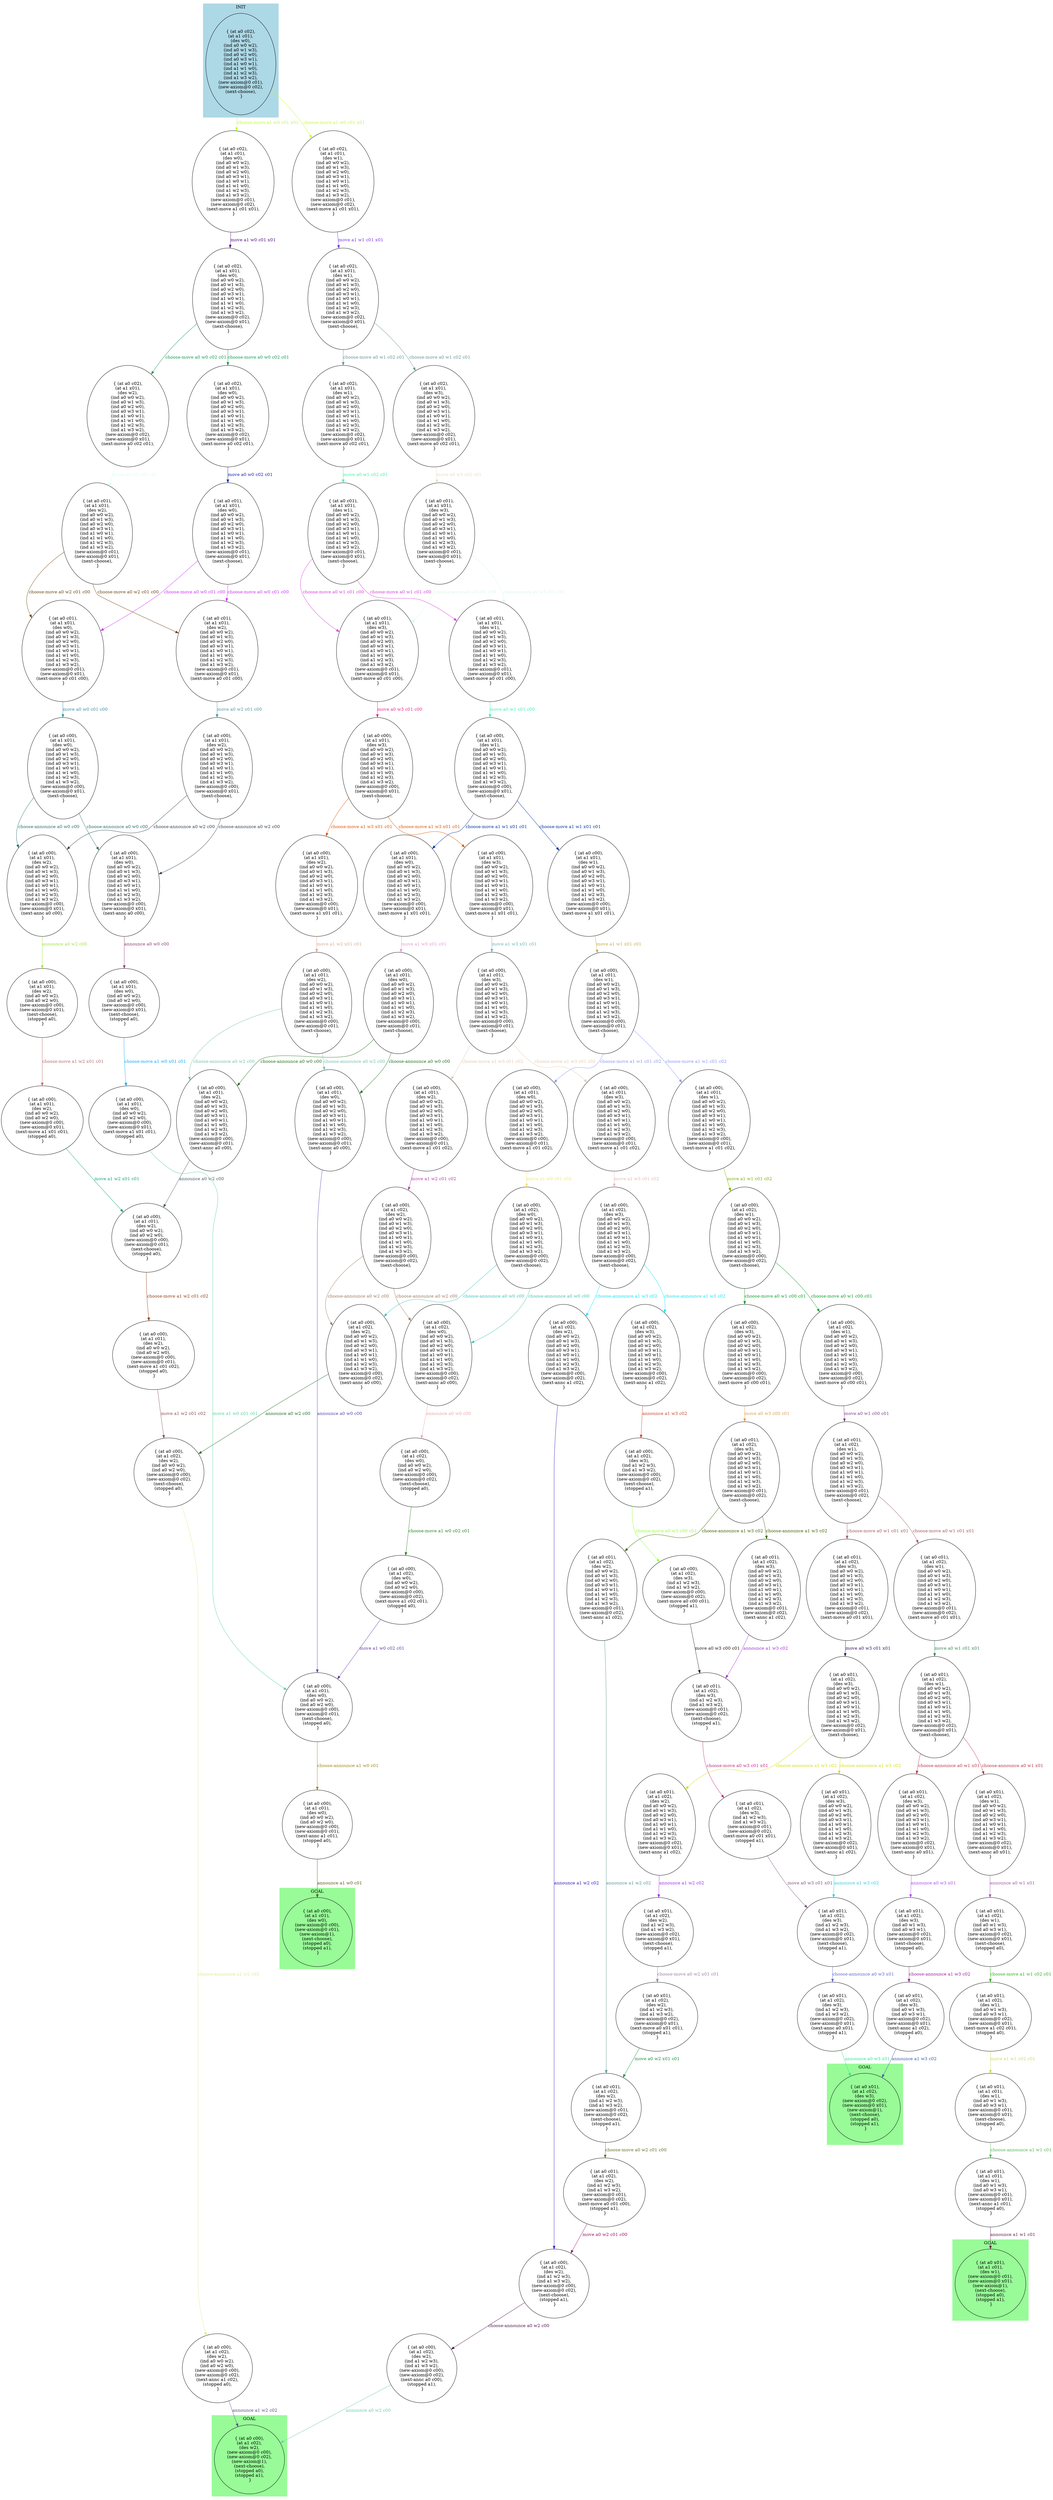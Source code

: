 digraph G {
0 [label="{ (at a0 c02),
(at a1 c01),
(des w0),
(ind a0 w0 w2),
(ind a0 w1 w3),
(ind a0 w2 w0),
(ind a0 w3 w1),
(ind a1 w0 w1),
(ind a1 w1 w0),
(ind a1 w2 w3),
(ind a1 w3 w2),
(new-axiom@0 c01),
(new-axiom@0 c02),
(next-choose),
 }"];
1 [label="{ (at a0 c02),
(at a1 c01),
(des w1),
(ind a0 w0 w2),
(ind a0 w1 w3),
(ind a0 w2 w0),
(ind a0 w3 w1),
(ind a1 w0 w1),
(ind a1 w1 w0),
(ind a1 w2 w3),
(ind a1 w3 w2),
(new-axiom@0 c01),
(new-axiom@0 c02),
(next-move a1 c01 x01),
 }"];
2 [label="{ (at a0 c02),
(at a1 c01),
(des w0),
(ind a0 w0 w2),
(ind a0 w1 w3),
(ind a0 w2 w0),
(ind a0 w3 w1),
(ind a1 w0 w1),
(ind a1 w1 w0),
(ind a1 w2 w3),
(ind a1 w3 w2),
(new-axiom@0 c01),
(new-axiom@0 c02),
(next-move a1 c01 x01),
 }"];
3 [label="{ (at a0 c02),
(at a1 x01),
(des w1),
(ind a0 w0 w2),
(ind a0 w1 w3),
(ind a0 w2 w0),
(ind a0 w3 w1),
(ind a1 w0 w1),
(ind a1 w1 w0),
(ind a1 w2 w3),
(ind a1 w3 w2),
(new-axiom@0 c02),
(new-axiom@0 x01),
(next-choose),
 }"];
4 [label="{ (at a0 c02),
(at a1 x01),
(des w0),
(ind a0 w0 w2),
(ind a0 w1 w3),
(ind a0 w2 w0),
(ind a0 w3 w1),
(ind a1 w0 w1),
(ind a1 w1 w0),
(ind a1 w2 w3),
(ind a1 w3 w2),
(new-axiom@0 c02),
(new-axiom@0 x01),
(next-choose),
 }"];
5 [label="{ (at a0 c02),
(at a1 x01),
(des w1),
(ind a0 w0 w2),
(ind a0 w1 w3),
(ind a0 w2 w0),
(ind a0 w3 w1),
(ind a1 w0 w1),
(ind a1 w1 w0),
(ind a1 w2 w3),
(ind a1 w3 w2),
(new-axiom@0 c02),
(new-axiom@0 x01),
(next-move a0 c02 c01),
 }"];
6 [label="{ (at a0 c02),
(at a1 x01),
(des w3),
(ind a0 w0 w2),
(ind a0 w1 w3),
(ind a0 w2 w0),
(ind a0 w3 w1),
(ind a1 w0 w1),
(ind a1 w1 w0),
(ind a1 w2 w3),
(ind a1 w3 w2),
(new-axiom@0 c02),
(new-axiom@0 x01),
(next-move a0 c02 c01),
 }"];
7 [label="{ (at a0 c02),
(at a1 x01),
(des w2),
(ind a0 w0 w2),
(ind a0 w1 w3),
(ind a0 w2 w0),
(ind a0 w3 w1),
(ind a1 w0 w1),
(ind a1 w1 w0),
(ind a1 w2 w3),
(ind a1 w3 w2),
(new-axiom@0 c02),
(new-axiom@0 x01),
(next-move a0 c02 c01),
 }"];
8 [label="{ (at a0 c02),
(at a1 x01),
(des w0),
(ind a0 w0 w2),
(ind a0 w1 w3),
(ind a0 w2 w0),
(ind a0 w3 w1),
(ind a1 w0 w1),
(ind a1 w1 w0),
(ind a1 w2 w3),
(ind a1 w3 w2),
(new-axiom@0 c02),
(new-axiom@0 x01),
(next-move a0 c02 c01),
 }"];
9 [label="{ (at a0 c01),
(at a1 x01),
(des w1),
(ind a0 w0 w2),
(ind a0 w1 w3),
(ind a0 w2 w0),
(ind a0 w3 w1),
(ind a1 w0 w1),
(ind a1 w1 w0),
(ind a1 w2 w3),
(ind a1 w3 w2),
(new-axiom@0 c01),
(new-axiom@0 x01),
(next-choose),
 }"];
10 [label="{ (at a0 c01),
(at a1 x01),
(des w3),
(ind a0 w0 w2),
(ind a0 w1 w3),
(ind a0 w2 w0),
(ind a0 w3 w1),
(ind a1 w0 w1),
(ind a1 w1 w0),
(ind a1 w2 w3),
(ind a1 w3 w2),
(new-axiom@0 c01),
(new-axiom@0 x01),
(next-choose),
 }"];
11 [label="{ (at a0 c01),
(at a1 x01),
(des w2),
(ind a0 w0 w2),
(ind a0 w1 w3),
(ind a0 w2 w0),
(ind a0 w3 w1),
(ind a1 w0 w1),
(ind a1 w1 w0),
(ind a1 w2 w3),
(ind a1 w3 w2),
(new-axiom@0 c01),
(new-axiom@0 x01),
(next-choose),
 }"];
12 [label="{ (at a0 c01),
(at a1 x01),
(des w0),
(ind a0 w0 w2),
(ind a0 w1 w3),
(ind a0 w2 w0),
(ind a0 w3 w1),
(ind a1 w0 w1),
(ind a1 w1 w0),
(ind a1 w2 w3),
(ind a1 w3 w2),
(new-axiom@0 c01),
(new-axiom@0 x01),
(next-choose),
 }"];
13 [label="{ (at a0 c01),
(at a1 x01),
(des w3),
(ind a0 w0 w2),
(ind a0 w1 w3),
(ind a0 w2 w0),
(ind a0 w3 w1),
(ind a1 w0 w1),
(ind a1 w1 w0),
(ind a1 w2 w3),
(ind a1 w3 w2),
(new-axiom@0 c01),
(new-axiom@0 x01),
(next-move a0 c01 c00),
 }"];
14 [label="{ (at a0 c01),
(at a1 x01),
(des w1),
(ind a0 w0 w2),
(ind a0 w1 w3),
(ind a0 w2 w0),
(ind a0 w3 w1),
(ind a1 w0 w1),
(ind a1 w1 w0),
(ind a1 w2 w3),
(ind a1 w3 w2),
(new-axiom@0 c01),
(new-axiom@0 x01),
(next-move a0 c01 c00),
 }"];
15 [label="{ (at a0 c01),
(at a1 x01),
(des w0),
(ind a0 w0 w2),
(ind a0 w1 w3),
(ind a0 w2 w0),
(ind a0 w3 w1),
(ind a1 w0 w1),
(ind a1 w1 w0),
(ind a1 w2 w3),
(ind a1 w3 w2),
(new-axiom@0 c01),
(new-axiom@0 x01),
(next-move a0 c01 c00),
 }"];
16 [label="{ (at a0 c01),
(at a1 x01),
(des w2),
(ind a0 w0 w2),
(ind a0 w1 w3),
(ind a0 w2 w0),
(ind a0 w3 w1),
(ind a1 w0 w1),
(ind a1 w1 w0),
(ind a1 w2 w3),
(ind a1 w3 w2),
(new-axiom@0 c01),
(new-axiom@0 x01),
(next-move a0 c01 c00),
 }"];
17 [label="{ (at a0 c00),
(at a1 x01),
(des w3),
(ind a0 w0 w2),
(ind a0 w1 w3),
(ind a0 w2 w0),
(ind a0 w3 w1),
(ind a1 w0 w1),
(ind a1 w1 w0),
(ind a1 w2 w3),
(ind a1 w3 w2),
(new-axiom@0 c00),
(new-axiom@0 x01),
(next-choose),
 }"];
18 [label="{ (at a0 c00),
(at a1 x01),
(des w1),
(ind a0 w0 w2),
(ind a0 w1 w3),
(ind a0 w2 w0),
(ind a0 w3 w1),
(ind a1 w0 w1),
(ind a1 w1 w0),
(ind a1 w2 w3),
(ind a1 w3 w2),
(new-axiom@0 c00),
(new-axiom@0 x01),
(next-choose),
 }"];
19 [label="{ (at a0 c00),
(at a1 x01),
(des w0),
(ind a0 w0 w2),
(ind a0 w1 w3),
(ind a0 w2 w0),
(ind a0 w3 w1),
(ind a1 w0 w1),
(ind a1 w1 w0),
(ind a1 w2 w3),
(ind a1 w3 w2),
(new-axiom@0 c00),
(new-axiom@0 x01),
(next-choose),
 }"];
20 [label="{ (at a0 c00),
(at a1 x01),
(des w2),
(ind a0 w0 w2),
(ind a0 w1 w3),
(ind a0 w2 w0),
(ind a0 w3 w1),
(ind a1 w0 w1),
(ind a1 w1 w0),
(ind a1 w2 w3),
(ind a1 w3 w2),
(new-axiom@0 c00),
(new-axiom@0 x01),
(next-choose),
 }"];
21 [label="{ (at a0 c00),
(at a1 x01),
(des w3),
(ind a0 w0 w2),
(ind a0 w1 w3),
(ind a0 w2 w0),
(ind a0 w3 w1),
(ind a1 w0 w1),
(ind a1 w1 w0),
(ind a1 w2 w3),
(ind a1 w3 w2),
(new-axiom@0 c00),
(new-axiom@0 x01),
(next-move a1 x01 c01),
 }"];
22 [label="{ (at a0 c00),
(at a1 x01),
(des w2),
(ind a0 w0 w2),
(ind a0 w1 w3),
(ind a0 w2 w0),
(ind a0 w3 w1),
(ind a1 w0 w1),
(ind a1 w1 w0),
(ind a1 w2 w3),
(ind a1 w3 w2),
(new-axiom@0 c00),
(new-axiom@0 x01),
(next-move a1 x01 c01),
 }"];
23 [label="{ (at a0 c00),
(at a1 x01),
(des w0),
(ind a0 w0 w2),
(ind a0 w1 w3),
(ind a0 w2 w0),
(ind a0 w3 w1),
(ind a1 w0 w1),
(ind a1 w1 w0),
(ind a1 w2 w3),
(ind a1 w3 w2),
(new-axiom@0 c00),
(new-axiom@0 x01),
(next-move a1 x01 c01),
 }"];
24 [label="{ (at a0 c00),
(at a1 x01),
(des w1),
(ind a0 w0 w2),
(ind a0 w1 w3),
(ind a0 w2 w0),
(ind a0 w3 w1),
(ind a1 w0 w1),
(ind a1 w1 w0),
(ind a1 w2 w3),
(ind a1 w3 w2),
(new-axiom@0 c00),
(new-axiom@0 x01),
(next-move a1 x01 c01),
 }"];
25 [label="{ (at a0 c00),
(at a1 x01),
(des w2),
(ind a0 w0 w2),
(ind a0 w1 w3),
(ind a0 w2 w0),
(ind a0 w3 w1),
(ind a1 w0 w1),
(ind a1 w1 w0),
(ind a1 w2 w3),
(ind a1 w3 w2),
(new-axiom@0 c00),
(new-axiom@0 x01),
(next-annc a0 c00),
 }"];
26 [label="{ (at a0 c00),
(at a1 x01),
(des w0),
(ind a0 w0 w2),
(ind a0 w1 w3),
(ind a0 w2 w0),
(ind a0 w3 w1),
(ind a1 w0 w1),
(ind a1 w1 w0),
(ind a1 w2 w3),
(ind a1 w3 w2),
(new-axiom@0 c00),
(new-axiom@0 x01),
(next-annc a0 c00),
 }"];
27 [label="{ (at a0 c00),
(at a1 c01),
(des w3),
(ind a0 w0 w2),
(ind a0 w1 w3),
(ind a0 w2 w0),
(ind a0 w3 w1),
(ind a1 w0 w1),
(ind a1 w1 w0),
(ind a1 w2 w3),
(ind a1 w3 w2),
(new-axiom@0 c00),
(new-axiom@0 c01),
(next-choose),
 }"];
28 [label="{ (at a0 c00),
(at a1 c01),
(des w2),
(ind a0 w0 w2),
(ind a0 w1 w3),
(ind a0 w2 w0),
(ind a0 w3 w1),
(ind a1 w0 w1),
(ind a1 w1 w0),
(ind a1 w2 w3),
(ind a1 w3 w2),
(new-axiom@0 c00),
(new-axiom@0 c01),
(next-choose),
 }"];
29 [label="{ (at a0 c00),
(at a1 c01),
(des w0),
(ind a0 w0 w2),
(ind a0 w1 w3),
(ind a0 w2 w0),
(ind a0 w3 w1),
(ind a1 w0 w1),
(ind a1 w1 w0),
(ind a1 w2 w3),
(ind a1 w3 w2),
(new-axiom@0 c00),
(new-axiom@0 c01),
(next-choose),
 }"];
30 [label="{ (at a0 c00),
(at a1 c01),
(des w1),
(ind a0 w0 w2),
(ind a0 w1 w3),
(ind a0 w2 w0),
(ind a0 w3 w1),
(ind a1 w0 w1),
(ind a1 w1 w0),
(ind a1 w2 w3),
(ind a1 w3 w2),
(new-axiom@0 c00),
(new-axiom@0 c01),
(next-choose),
 }"];
31 [label="{ (at a0 c00),
(at a1 x01),
(des w2),
(ind a0 w0 w2),
(ind a0 w2 w0),
(new-axiom@0 c00),
(new-axiom@0 x01),
(next-choose),
(stopped a0),
 }"];
32 [label="{ (at a0 c00),
(at a1 x01),
(des w0),
(ind a0 w0 w2),
(ind a0 w2 w0),
(new-axiom@0 c00),
(new-axiom@0 x01),
(next-choose),
(stopped a0),
 }"];
33 [label="{ (at a0 c00),
(at a1 c01),
(des w2),
(ind a0 w0 w2),
(ind a0 w1 w3),
(ind a0 w2 w0),
(ind a0 w3 w1),
(ind a1 w0 w1),
(ind a1 w1 w0),
(ind a1 w2 w3),
(ind a1 w3 w2),
(new-axiom@0 c00),
(new-axiom@0 c01),
(next-move a1 c01 c02),
 }"];
34 [label="{ (at a0 c00),
(at a1 c01),
(des w3),
(ind a0 w0 w2),
(ind a0 w1 w3),
(ind a0 w2 w0),
(ind a0 w3 w1),
(ind a1 w0 w1),
(ind a1 w1 w0),
(ind a1 w2 w3),
(ind a1 w3 w2),
(new-axiom@0 c00),
(new-axiom@0 c01),
(next-move a1 c01 c02),
 }"];
35 [label="{ (at a0 c00),
(at a1 c01),
(des w2),
(ind a0 w0 w2),
(ind a0 w1 w3),
(ind a0 w2 w0),
(ind a0 w3 w1),
(ind a1 w0 w1),
(ind a1 w1 w0),
(ind a1 w2 w3),
(ind a1 w3 w2),
(new-axiom@0 c00),
(new-axiom@0 c01),
(next-annc a0 c00),
 }"];
36 [label="{ (at a0 c00),
(at a1 c01),
(des w0),
(ind a0 w0 w2),
(ind a0 w1 w3),
(ind a0 w2 w0),
(ind a0 w3 w1),
(ind a1 w0 w1),
(ind a1 w1 w0),
(ind a1 w2 w3),
(ind a1 w3 w2),
(new-axiom@0 c00),
(new-axiom@0 c01),
(next-annc a0 c00),
 }"];
37 [label="{ (at a0 c00),
(at a1 c01),
(des w0),
(ind a0 w0 w2),
(ind a0 w1 w3),
(ind a0 w2 w0),
(ind a0 w3 w1),
(ind a1 w0 w1),
(ind a1 w1 w0),
(ind a1 w2 w3),
(ind a1 w3 w2),
(new-axiom@0 c00),
(new-axiom@0 c01),
(next-move a1 c01 c02),
 }"];
38 [label="{ (at a0 c00),
(at a1 c01),
(des w1),
(ind a0 w0 w2),
(ind a0 w1 w3),
(ind a0 w2 w0),
(ind a0 w3 w1),
(ind a1 w0 w1),
(ind a1 w1 w0),
(ind a1 w2 w3),
(ind a1 w3 w2),
(new-axiom@0 c00),
(new-axiom@0 c01),
(next-move a1 c01 c02),
 }"];
39 [label="{ (at a0 c00),
(at a1 x01),
(des w2),
(ind a0 w0 w2),
(ind a0 w2 w0),
(new-axiom@0 c00),
(new-axiom@0 x01),
(next-move a1 x01 c01),
(stopped a0),
 }"];
40 [label="{ (at a0 c00),
(at a1 x01),
(des w0),
(ind a0 w0 w2),
(ind a0 w2 w0),
(new-axiom@0 c00),
(new-axiom@0 x01),
(next-move a1 x01 c01),
(stopped a0),
 }"];
41 [label="{ (at a0 c00),
(at a1 c02),
(des w2),
(ind a0 w0 w2),
(ind a0 w1 w3),
(ind a0 w2 w0),
(ind a0 w3 w1),
(ind a1 w0 w1),
(ind a1 w1 w0),
(ind a1 w2 w3),
(ind a1 w3 w2),
(new-axiom@0 c00),
(new-axiom@0 c02),
(next-choose),
 }"];
42 [label="{ (at a0 c00),
(at a1 c02),
(des w3),
(ind a0 w0 w2),
(ind a0 w1 w3),
(ind a0 w2 w0),
(ind a0 w3 w1),
(ind a1 w0 w1),
(ind a1 w1 w0),
(ind a1 w2 w3),
(ind a1 w3 w2),
(new-axiom@0 c00),
(new-axiom@0 c02),
(next-choose),
 }"];
43 [label="{ (at a0 c00),
(at a1 c01),
(des w2),
(ind a0 w0 w2),
(ind a0 w2 w0),
(new-axiom@0 c00),
(new-axiom@0 c01),
(next-choose),
(stopped a0),
 }"];
44 [label="{ (at a0 c00),
(at a1 c01),
(des w0),
(ind a0 w0 w2),
(ind a0 w2 w0),
(new-axiom@0 c00),
(new-axiom@0 c01),
(next-choose),
(stopped a0),
 }"];
45 [label="{ (at a0 c00),
(at a1 c02),
(des w0),
(ind a0 w0 w2),
(ind a0 w1 w3),
(ind a0 w2 w0),
(ind a0 w3 w1),
(ind a1 w0 w1),
(ind a1 w1 w0),
(ind a1 w2 w3),
(ind a1 w3 w2),
(new-axiom@0 c00),
(new-axiom@0 c02),
(next-choose),
 }"];
46 [label="{ (at a0 c00),
(at a1 c02),
(des w1),
(ind a0 w0 w2),
(ind a0 w1 w3),
(ind a0 w2 w0),
(ind a0 w3 w1),
(ind a1 w0 w1),
(ind a1 w1 w0),
(ind a1 w2 w3),
(ind a1 w3 w2),
(new-axiom@0 c00),
(new-axiom@0 c02),
(next-choose),
 }"];
47 [label="{ (at a0 c00),
(at a1 c02),
(des w2),
(ind a0 w0 w2),
(ind a0 w1 w3),
(ind a0 w2 w0),
(ind a0 w3 w1),
(ind a1 w0 w1),
(ind a1 w1 w0),
(ind a1 w2 w3),
(ind a1 w3 w2),
(new-axiom@0 c00),
(new-axiom@0 c02),
(next-annc a0 c00),
 }"];
48 [label="{ (at a0 c00),
(at a1 c02),
(des w0),
(ind a0 w0 w2),
(ind a0 w1 w3),
(ind a0 w2 w0),
(ind a0 w3 w1),
(ind a1 w0 w1),
(ind a1 w1 w0),
(ind a1 w2 w3),
(ind a1 w3 w2),
(new-axiom@0 c00),
(new-axiom@0 c02),
(next-annc a0 c00),
 }"];
49 [label="{ (at a0 c00),
(at a1 c02),
(des w3),
(ind a0 w0 w2),
(ind a0 w1 w3),
(ind a0 w2 w0),
(ind a0 w3 w1),
(ind a1 w0 w1),
(ind a1 w1 w0),
(ind a1 w2 w3),
(ind a1 w3 w2),
(new-axiom@0 c00),
(new-axiom@0 c02),
(next-annc a1 c02),
 }"];
50 [label="{ (at a0 c00),
(at a1 c02),
(des w2),
(ind a0 w0 w2),
(ind a0 w1 w3),
(ind a0 w2 w0),
(ind a0 w3 w1),
(ind a1 w0 w1),
(ind a1 w1 w0),
(ind a1 w2 w3),
(ind a1 w3 w2),
(new-axiom@0 c00),
(new-axiom@0 c02),
(next-annc a1 c02),
 }"];
51 [label="{ (at a0 c00),
(at a1 c01),
(des w2),
(ind a0 w0 w2),
(ind a0 w2 w0),
(new-axiom@0 c00),
(new-axiom@0 c01),
(next-move a1 c01 c02),
(stopped a0),
 }"];
52 [label="{ (at a0 c00),
(at a1 c01),
(des w0),
(ind a0 w0 w2),
(ind a0 w2 w0),
(new-axiom@0 c00),
(new-axiom@0 c01),
(next-annc a1 c01),
(stopped a0),
 }"];
53 [label="{ (at a0 c00),
(at a1 c02),
(des w3),
(ind a0 w0 w2),
(ind a0 w1 w3),
(ind a0 w2 w0),
(ind a0 w3 w1),
(ind a1 w0 w1),
(ind a1 w1 w0),
(ind a1 w2 w3),
(ind a1 w3 w2),
(new-axiom@0 c00),
(new-axiom@0 c02),
(next-move a0 c00 c01),
 }"];
54 [label="{ (at a0 c00),
(at a1 c02),
(des w1),
(ind a0 w0 w2),
(ind a0 w1 w3),
(ind a0 w2 w0),
(ind a0 w3 w1),
(ind a1 w0 w1),
(ind a1 w1 w0),
(ind a1 w2 w3),
(ind a1 w3 w2),
(new-axiom@0 c00),
(new-axiom@0 c02),
(next-move a0 c00 c01),
 }"];
55 [label="{ (at a0 c00),
(at a1 c02),
(des w2),
(ind a0 w0 w2),
(ind a0 w2 w0),
(new-axiom@0 c00),
(new-axiom@0 c02),
(next-choose),
(stopped a0),
 }"];
56 [label="{ (at a0 c00),
(at a1 c02),
(des w0),
(ind a0 w0 w2),
(ind a0 w2 w0),
(new-axiom@0 c00),
(new-axiom@0 c02),
(next-choose),
(stopped a0),
 }"];
57 [label="{ (at a0 c00),
(at a1 c02),
(des w3),
(ind a1 w2 w3),
(ind a1 w3 w2),
(new-axiom@0 c00),
(new-axiom@0 c02),
(next-choose),
(stopped a1),
 }"];
58 [label="{ (at a0 c00),
(at a1 c02),
(des w2),
(ind a1 w2 w3),
(ind a1 w3 w2),
(new-axiom@0 c00),
(new-axiom@0 c02),
(next-choose),
(stopped a1),
 }"];
59 [label="{ (at a0 c00),
(at a1 c01),
(des w0),
(new-axiom@0 c00),
(new-axiom@0 c01),
(new-axiom@1),
(next-choose),
(stopped a0),
(stopped a1),
 }"];
60 [label="{ (at a0 c01),
(at a1 c02),
(des w3),
(ind a0 w0 w2),
(ind a0 w1 w3),
(ind a0 w2 w0),
(ind a0 w3 w1),
(ind a1 w0 w1),
(ind a1 w1 w0),
(ind a1 w2 w3),
(ind a1 w3 w2),
(new-axiom@0 c01),
(new-axiom@0 c02),
(next-choose),
 }"];
61 [label="{ (at a0 c01),
(at a1 c02),
(des w1),
(ind a0 w0 w2),
(ind a0 w1 w3),
(ind a0 w2 w0),
(ind a0 w3 w1),
(ind a1 w0 w1),
(ind a1 w1 w0),
(ind a1 w2 w3),
(ind a1 w3 w2),
(new-axiom@0 c01),
(new-axiom@0 c02),
(next-choose),
 }"];
62 [label="{ (at a0 c00),
(at a1 c02),
(des w2),
(ind a0 w0 w2),
(ind a0 w2 w0),
(new-axiom@0 c00),
(new-axiom@0 c02),
(next-annc a1 c02),
(stopped a0),
 }"];
63 [label="{ (at a0 c00),
(at a1 c02),
(des w0),
(ind a0 w0 w2),
(ind a0 w2 w0),
(new-axiom@0 c00),
(new-axiom@0 c02),
(next-move a1 c02 c01),
(stopped a0),
 }"];
64 [label="{ (at a0 c00),
(at a1 c02),
(des w3),
(ind a1 w2 w3),
(ind a1 w3 w2),
(new-axiom@0 c00),
(new-axiom@0 c02),
(next-move a0 c00 c01),
(stopped a1),
 }"];
65 [label="{ (at a0 c00),
(at a1 c02),
(des w2),
(ind a1 w2 w3),
(ind a1 w3 w2),
(new-axiom@0 c00),
(new-axiom@0 c02),
(next-annc a0 c00),
(stopped a1),
 }"];
66 [label="{ (at a0 c01),
(at a1 c02),
(des w3),
(ind a0 w0 w2),
(ind a0 w1 w3),
(ind a0 w2 w0),
(ind a0 w3 w1),
(ind a1 w0 w1),
(ind a1 w1 w0),
(ind a1 w2 w3),
(ind a1 w3 w2),
(new-axiom@0 c01),
(new-axiom@0 c02),
(next-annc a1 c02),
 }"];
67 [label="{ (at a0 c01),
(at a1 c02),
(des w2),
(ind a0 w0 w2),
(ind a0 w1 w3),
(ind a0 w2 w0),
(ind a0 w3 w1),
(ind a1 w0 w1),
(ind a1 w1 w0),
(ind a1 w2 w3),
(ind a1 w3 w2),
(new-axiom@0 c01),
(new-axiom@0 c02),
(next-annc a1 c02),
 }"];
68 [label="{ (at a0 c01),
(at a1 c02),
(des w1),
(ind a0 w0 w2),
(ind a0 w1 w3),
(ind a0 w2 w0),
(ind a0 w3 w1),
(ind a1 w0 w1),
(ind a1 w1 w0),
(ind a1 w2 w3),
(ind a1 w3 w2),
(new-axiom@0 c01),
(new-axiom@0 c02),
(next-move a0 c01 x01),
 }"];
69 [label="{ (at a0 c01),
(at a1 c02),
(des w3),
(ind a0 w0 w2),
(ind a0 w1 w3),
(ind a0 w2 w0),
(ind a0 w3 w1),
(ind a1 w0 w1),
(ind a1 w1 w0),
(ind a1 w2 w3),
(ind a1 w3 w2),
(new-axiom@0 c01),
(new-axiom@0 c02),
(next-move a0 c01 x01),
 }"];
70 [label="{ (at a0 c00),
(at a1 c02),
(des w2),
(new-axiom@0 c00),
(new-axiom@0 c02),
(new-axiom@1),
(next-choose),
(stopped a0),
(stopped a1),
 }"];
71 [label="{ (at a0 c01),
(at a1 c02),
(des w3),
(ind a1 w2 w3),
(ind a1 w3 w2),
(new-axiom@0 c01),
(new-axiom@0 c02),
(next-choose),
(stopped a1),
 }"];
72 [label="{ (at a0 c01),
(at a1 c02),
(des w2),
(ind a1 w2 w3),
(ind a1 w3 w2),
(new-axiom@0 c01),
(new-axiom@0 c02),
(next-choose),
(stopped a1),
 }"];
73 [label="{ (at a0 x01),
(at a1 c02),
(des w1),
(ind a0 w0 w2),
(ind a0 w1 w3),
(ind a0 w2 w0),
(ind a0 w3 w1),
(ind a1 w0 w1),
(ind a1 w1 w0),
(ind a1 w2 w3),
(ind a1 w3 w2),
(new-axiom@0 c02),
(new-axiom@0 x01),
(next-choose),
 }"];
74 [label="{ (at a0 x01),
(at a1 c02),
(des w3),
(ind a0 w0 w2),
(ind a0 w1 w3),
(ind a0 w2 w0),
(ind a0 w3 w1),
(ind a1 w0 w1),
(ind a1 w1 w0),
(ind a1 w2 w3),
(ind a1 w3 w2),
(new-axiom@0 c02),
(new-axiom@0 x01),
(next-choose),
 }"];
75 [label="{ (at a0 c01),
(at a1 c02),
(des w3),
(ind a1 w2 w3),
(ind a1 w3 w2),
(new-axiom@0 c01),
(new-axiom@0 c02),
(next-move a0 c01 x01),
(stopped a1),
 }"];
76 [label="{ (at a0 c01),
(at a1 c02),
(des w2),
(ind a1 w2 w3),
(ind a1 w3 w2),
(new-axiom@0 c01),
(new-axiom@0 c02),
(next-move a0 c01 c00),
(stopped a1),
 }"];
77 [label="{ (at a0 x01),
(at a1 c02),
(des w1),
(ind a0 w0 w2),
(ind a0 w1 w3),
(ind a0 w2 w0),
(ind a0 w3 w1),
(ind a1 w0 w1),
(ind a1 w1 w0),
(ind a1 w2 w3),
(ind a1 w3 w2),
(new-axiom@0 c02),
(new-axiom@0 x01),
(next-annc a0 x01),
 }"];
78 [label="{ (at a0 x01),
(at a1 c02),
(des w3),
(ind a0 w0 w2),
(ind a0 w1 w3),
(ind a0 w2 w0),
(ind a0 w3 w1),
(ind a1 w0 w1),
(ind a1 w1 w0),
(ind a1 w2 w3),
(ind a1 w3 w2),
(new-axiom@0 c02),
(new-axiom@0 x01),
(next-annc a0 x01),
 }"];
79 [label="{ (at a0 x01),
(at a1 c02),
(des w3),
(ind a0 w0 w2),
(ind a0 w1 w3),
(ind a0 w2 w0),
(ind a0 w3 w1),
(ind a1 w0 w1),
(ind a1 w1 w0),
(ind a1 w2 w3),
(ind a1 w3 w2),
(new-axiom@0 c02),
(new-axiom@0 x01),
(next-annc a1 c02),
 }"];
80 [label="{ (at a0 x01),
(at a1 c02),
(des w2),
(ind a0 w0 w2),
(ind a0 w1 w3),
(ind a0 w2 w0),
(ind a0 w3 w1),
(ind a1 w0 w1),
(ind a1 w1 w0),
(ind a1 w2 w3),
(ind a1 w3 w2),
(new-axiom@0 c02),
(new-axiom@0 x01),
(next-annc a1 c02),
 }"];
81 [label="{ (at a0 x01),
(at a1 c02),
(des w3),
(ind a1 w2 w3),
(ind a1 w3 w2),
(new-axiom@0 c02),
(new-axiom@0 x01),
(next-choose),
(stopped a1),
 }"];
82 [label="{ (at a0 x01),
(at a1 c02),
(des w1),
(ind a0 w1 w3),
(ind a0 w3 w1),
(new-axiom@0 c02),
(new-axiom@0 x01),
(next-choose),
(stopped a0),
 }"];
83 [label="{ (at a0 x01),
(at a1 c02),
(des w3),
(ind a0 w1 w3),
(ind a0 w3 w1),
(new-axiom@0 c02),
(new-axiom@0 x01),
(next-choose),
(stopped a0),
 }"];
84 [label="{ (at a0 x01),
(at a1 c02),
(des w2),
(ind a1 w2 w3),
(ind a1 w3 w2),
(new-axiom@0 c02),
(new-axiom@0 x01),
(next-choose),
(stopped a1),
 }"];
85 [label="{ (at a0 x01),
(at a1 c02),
(des w3),
(ind a1 w2 w3),
(ind a1 w3 w2),
(new-axiom@0 c02),
(new-axiom@0 x01),
(next-annc a0 x01),
(stopped a1),
 }"];
86 [label="{ (at a0 x01),
(at a1 c02),
(des w1),
(ind a0 w1 w3),
(ind a0 w3 w1),
(new-axiom@0 c02),
(new-axiom@0 x01),
(next-move a1 c02 c01),
(stopped a0),
 }"];
87 [label="{ (at a0 x01),
(at a1 c02),
(des w3),
(ind a0 w1 w3),
(ind a0 w3 w1),
(new-axiom@0 c02),
(new-axiom@0 x01),
(next-annc a1 c02),
(stopped a0),
 }"];
88 [label="{ (at a0 x01),
(at a1 c02),
(des w2),
(ind a1 w2 w3),
(ind a1 w3 w2),
(new-axiom@0 c02),
(new-axiom@0 x01),
(next-move a0 x01 c01),
(stopped a1),
 }"];
89 [label="{ (at a0 x01),
(at a1 c02),
(des w3),
(new-axiom@0 c02),
(new-axiom@0 x01),
(new-axiom@1),
(next-choose),
(stopped a0),
(stopped a1),
 }"];
90 [label="{ (at a0 x01),
(at a1 c01),
(des w1),
(ind a0 w1 w3),
(ind a0 w3 w1),
(new-axiom@0 c01),
(new-axiom@0 x01),
(next-choose),
(stopped a0),
 }"];
91 [label="{ (at a0 x01),
(at a1 c01),
(des w1),
(ind a0 w1 w3),
(ind a0 w3 w1),
(new-axiom@0 c01),
(new-axiom@0 x01),
(next-annc a1 c01),
(stopped a0),
 }"];
92 [label="{ (at a0 x01),
(at a1 c01),
(des w1),
(new-axiom@0 c01),
(new-axiom@0 x01),
(new-axiom@1),
(next-choose),
(stopped a0),
(stopped a1),
 }"];
0 -> 1 [label="choose-move a1 w0 c01 x01", color="#C1FB2F", fontcolor="#C1FB2F"];
0 -> 2 [label="choose-move a1 w0 c01 x01", color="#C1FB2F", fontcolor="#C1FB2F"];
1 -> 3 [label="move a1 w1 c01 x01", color="#7C34E4", fontcolor="#7C34E4"];
2 -> 4 [label="move a1 w0 c01 x01", color="#531184", fontcolor="#531184"];
3 -> 5 [label="choose-move a0 w1 c02 c01", color="#669397", fontcolor="#669397"];
3 -> 6 [label="choose-move a0 w1 c02 c01", color="#669397", fontcolor="#669397"];
4 -> 7 [label="choose-move a0 w0 c02 c01", color="#139B57", fontcolor="#139B57"];
4 -> 8 [label="choose-move a0 w0 c02 c01", color="#139B57", fontcolor="#139B57"];
5 -> 9 [label="move a0 w1 c02 c01", color="#3AF79A", fontcolor="#3AF79A"];
6 -> 10 [label="move a0 w3 c02 c01", color="#EADDBC", fontcolor="#EADDBC"];
7 -> 11 [label="move a0 w2 c02 c01", color="#D7FDF3", fontcolor="#D7FDF3"];
8 -> 12 [label="move a0 w0 c02 c01", color="#1725B3", fontcolor="#1725B3"];
9 -> 13 [label="choose-move a0 w1 c01 c00", color="#D841DC", fontcolor="#D841DC"];
9 -> 14 [label="choose-move a0 w1 c01 c00", color="#D841DC", fontcolor="#D841DC"];
10 -> 14 [label="choose-move a0 w3 c01 c00", color="#D6F9E4", fontcolor="#D6F9E4"];
10 -> 13 [label="choose-move a0 w3 c01 c00", color="#D6F9E4", fontcolor="#D6F9E4"];
11 -> 15 [label="choose-move a0 w2 c01 c00", color="#6D4812", fontcolor="#6D4812"];
11 -> 16 [label="choose-move a0 w2 c01 c00", color="#6D4812", fontcolor="#6D4812"];
12 -> 16 [label="choose-move a0 w0 c01 c00", color="#CC34F5", fontcolor="#CC34F5"];
12 -> 15 [label="choose-move a0 w0 c01 c00", color="#CC34F5", fontcolor="#CC34F5"];
13 -> 17 [label="move a0 w3 c01 c00", color="#EE298D", fontcolor="#EE298D"];
14 -> 18 [label="move a0 w1 c01 c00", color="#44EBB1", fontcolor="#44EBB1"];
15 -> 19 [label="move a0 w0 c01 c00", color="#3590A6", fontcolor="#3590A6"];
16 -> 20 [label="move a0 w2 c01 c00", color="#52949F", fontcolor="#52949F"];
17 -> 21 [label="choose-move a1 w3 x01 c01", color="#DD5804", fontcolor="#DD5804"];
17 -> 22 [label="choose-move a1 w3 x01 c01", color="#DD5804", fontcolor="#DD5804"];
18 -> 23 [label="choose-move a1 w1 x01 c01", color="#04359D", fontcolor="#04359D"];
18 -> 24 [label="choose-move a1 w1 x01 c01", color="#04359D", fontcolor="#04359D"];
19 -> 25 [label="choose-announce a0 w0 c00", color="#26706A", fontcolor="#26706A"];
19 -> 26 [label="choose-announce a0 w0 c00", color="#26706A", fontcolor="#26706A"];
20 -> 25 [label="choose-announce a0 w2 c00", color="#334552", fontcolor="#334552"];
20 -> 26 [label="choose-announce a0 w2 c00", color="#334552", fontcolor="#334552"];
21 -> 27 [label="move a1 w3 x01 c01", color="#6BB6BC", fontcolor="#6BB6BC"];
22 -> 28 [label="move a1 w2 x01 c01", color="#DAAA8F", fontcolor="#DAAA8F"];
23 -> 29 [label="move a1 w0 x01 c01", color="#E998D7", fontcolor="#E998D7"];
24 -> 30 [label="move a1 w1 x01 c01", color="#C7AA48", fontcolor="#C7AA48"];
25 -> 31 [label="announce a0 w2 c00", color="#9EE33D", fontcolor="#9EE33D"];
26 -> 32 [label="announce a0 w0 c00", color="#90417B", fontcolor="#90417B"];
27 -> 33 [label="choose-move a1 w3 c01 c02", color="#E4C9B5", fontcolor="#E4C9B5"];
27 -> 34 [label="choose-move a1 w3 c01 c02", color="#E4C9B5", fontcolor="#E4C9B5"];
28 -> 35 [label="choose-announce a0 w2 c00", color="#75C0AE", fontcolor="#75C0AE"];
28 -> 36 [label="choose-announce a0 w2 c00", color="#75C0AE", fontcolor="#75C0AE"];
29 -> 35 [label="choose-announce a0 w0 c00", color="#247321", fontcolor="#247321"];
29 -> 36 [label="choose-announce a0 w0 c00", color="#247321", fontcolor="#247321"];
30 -> 37 [label="choose-move a1 w1 c01 c02", color="#8C97F1", fontcolor="#8C97F1"];
30 -> 38 [label="choose-move a1 w1 c01 c02", color="#8C97F1", fontcolor="#8C97F1"];
31 -> 39 [label="choose-move a1 w2 x01 c01", color="#BB6D71", fontcolor="#BB6D71"];
32 -> 40 [label="choose-move a1 w0 x01 c01", color="#16A7F4", fontcolor="#16A7F4"];
33 -> 41 [label="move a1 w2 c01 c02", color="#B242AA", fontcolor="#B242AA"];
34 -> 42 [label="move a1 w3 c01 c02", color="#E6B8B3", fontcolor="#E6B8B3"];
35 -> 43 [label="announce a0 w2 c00", color="#475E69", fontcolor="#475E69"];
36 -> 44 [label="announce a0 w0 c00", color="#5349B5", fontcolor="#5349B5"];
37 -> 45 [label="move a1 w0 c01 c02", color="#F2E373", fontcolor="#F2E373"];
38 -> 46 [label="move a1 w1 c01 c02", color="#74B302", fontcolor="#74B302"];
39 -> 43 [label="move a1 w2 x01 c01", color="#14A27F", fontcolor="#14A27F"];
40 -> 44 [label="move a1 w0 x01 c01", color="#58D19C", fontcolor="#58D19C"];
41 -> 47 [label="choose-announce a0 w2 c00", color="#9F7B60", fontcolor="#9F7B60"];
41 -> 48 [label="choose-announce a0 w2 c00", color="#9F7B60", fontcolor="#9F7B60"];
42 -> 49 [label="choose-announce a1 w3 c02", color="#0AE6FD", fontcolor="#0AE6FD"];
42 -> 50 [label="choose-announce a1 w3 c02", color="#0AE6FD", fontcolor="#0AE6FD"];
43 -> 51 [label="choose-move a1 w2 c01 c02", color="#963F17", fontcolor="#963F17"];
44 -> 52 [label="choose-announce a1 w0 c01", color="#9E8517", fontcolor="#9E8517"];
45 -> 47 [label="choose-announce a0 w0 c00", color="#43C3BA", fontcolor="#43C3BA"];
45 -> 48 [label="choose-announce a0 w0 c00", color="#43C3BA", fontcolor="#43C3BA"];
46 -> 53 [label="choose-move a0 w1 c00 c01", color="#10A12E", fontcolor="#10A12E"];
46 -> 54 [label="choose-move a0 w1 c00 c01", color="#10A12E", fontcolor="#10A12E"];
47 -> 55 [label="announce a0 w2 c00", color="#256E2D", fontcolor="#256E2D"];
48 -> 56 [label="announce a0 w0 c00", color="#EEA6AC", fontcolor="#EEA6AC"];
49 -> 57 [label="announce a1 w3 c02", color="#C54A2E", fontcolor="#C54A2E"];
50 -> 58 [label="announce a1 w2 c02", color="#3621BA", fontcolor="#3621BA"];
51 -> 55 [label="move a1 w2 c01 c02", color="#8E4E56", fontcolor="#8E4E56"];
52 -> 59 [label="announce a1 w0 c01", color="#625E13", fontcolor="#625E13"];
53 -> 60 [label="move a0 w3 c00 c01", color="#DE9C53", fontcolor="#DE9C53"];
54 -> 61 [label="move a0 w1 c00 c01", color="#7E428C", fontcolor="#7E428C"];
55 -> 62 [label="choose-announce a1 w2 c02", color="#D5EE8F", fontcolor="#D5EE8F"];
56 -> 63 [label="choose-move a1 w0 c02 c01", color="#288624", fontcolor="#288624"];
57 -> 64 [label="choose-move a0 w3 c00 c01", color="#90FD39", fontcolor="#90FD39"];
58 -> 65 [label="choose-announce a0 w2 c00", color="#571C54", fontcolor="#571C54"];
60 -> 66 [label="choose-announce a1 w3 c02", color="#3C6904", fontcolor="#3C6904"];
60 -> 67 [label="choose-announce a1 w3 c02", color="#3C6904", fontcolor="#3C6904"];
61 -> 68 [label="choose-move a0 w1 c01 x01", color="#A45B62", fontcolor="#A45B62"];
61 -> 69 [label="choose-move a0 w1 c01 x01", color="#A45B62", fontcolor="#A45B62"];
62 -> 70 [label="announce a1 w2 c02", color="#604A8E", fontcolor="#604A8E"];
63 -> 44 [label="move a1 w0 c02 c01", color="#653CAA", fontcolor="#653CAA"];
64 -> 71 [label="move a0 w3 c00 c01", color="#2A1B17", fontcolor="#2A1B17"];
65 -> 70 [label="announce a0 w2 c00", color="#6DCCAE", fontcolor="#6DCCAE"];
66 -> 71 [label="announce a1 w3 c02", color="#A834DA", fontcolor="#A834DA"];
67 -> 72 [label="announce a1 w2 c02", color="#5D9793", fontcolor="#5D9793"];
68 -> 73 [label="move a0 w1 c01 x01", color="#378658", fontcolor="#378658"];
69 -> 74 [label="move a0 w3 c01 x01", color="#37176B", fontcolor="#37176B"];
71 -> 75 [label="choose-move a0 w3 c01 x01", color="#C12E80", fontcolor="#C12E80"];
72 -> 76 [label="choose-move a0 w2 c01 c00", color="#5E7424", fontcolor="#5E7424"];
73 -> 77 [label="choose-announce a0 w1 x01", color="#B93A4B", fontcolor="#B93A4B"];
73 -> 78 [label="choose-announce a0 w1 x01", color="#B93A4B", fontcolor="#B93A4B"];
74 -> 79 [label="choose-announce a1 w3 c02", color="#D5DD19", fontcolor="#D5DD19"];
74 -> 80 [label="choose-announce a1 w3 c02", color="#D5DD19", fontcolor="#D5DD19"];
75 -> 81 [label="move a0 w3 c01 x01", color="#805580", fontcolor="#805580"];
76 -> 58 [label="move a0 w2 c01 c00", color="#9D1168", fontcolor="#9D1168"];
77 -> 82 [label="announce a0 w1 x01", color="#9D5EA5", fontcolor="#9D5EA5"];
78 -> 83 [label="announce a0 w3 x01", color="#A851EA", fontcolor="#A851EA"];
79 -> 81 [label="announce a1 w3 c02", color="#35CAE3", fontcolor="#35CAE3"];
80 -> 84 [label="announce a1 w2 c02", color="#A233E9", fontcolor="#A233E9"];
81 -> 85 [label="choose-announce a0 w3 x01", color="#636BCD", fontcolor="#636BCD"];
82 -> 86 [label="choose-move a1 w1 c02 c01", color="#33B41A", fontcolor="#33B41A"];
83 -> 87 [label="choose-announce a1 w3 c02", color="#9F21A4", fontcolor="#9F21A4"];
84 -> 88 [label="choose-move a0 w2 x01 c01", color="#A17EA8", fontcolor="#A17EA8"];
85 -> 89 [label="announce a0 w3 x01", color="#31E58D", fontcolor="#31E58D"];
86 -> 90 [label="move a1 w1 c02 c01", color="#C4DE5E", fontcolor="#C4DE5E"];
87 -> 89 [label="announce a1 w3 c02", color="#3E5FA8", fontcolor="#3E5FA8"];
88 -> 72 [label="move a0 w2 x01 c01", color="#17923D", fontcolor="#17923D"];
90 -> 91 [label="choose-announce a1 w1 c01", color="#52B853", fontcolor="#52B853"];
91 -> 92 [label="announce a1 w1 c01", color="#612552", fontcolor="#612552"];
subgraph cluster_goal_59 {
style=filled;
color=palegreen;
59;
label="GOAL";
}
subgraph cluster_goal_70 {
style=filled;
color=palegreen;
70;
label="GOAL";
}
subgraph cluster_goal_89 {
style=filled;
color=palegreen;
89;
label="GOAL";
}
subgraph cluster_goal_92 {
style=filled;
color=palegreen;
92;
label="GOAL";
}
subgraph cluster_init {
style=filled;
color=lightblue;
0;
label="INIT";
}
}
